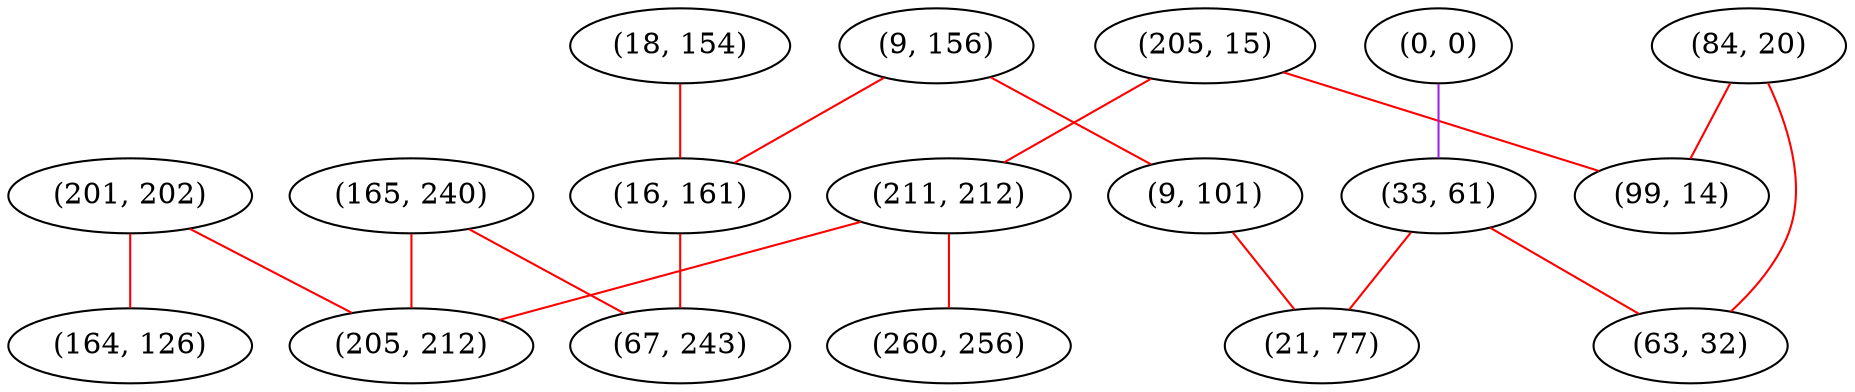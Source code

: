 graph "" {
"(201, 202)";
"(205, 15)";
"(165, 240)";
"(164, 126)";
"(211, 212)";
"(84, 20)";
"(9, 156)";
"(18, 154)";
"(16, 161)";
"(0, 0)";
"(67, 243)";
"(33, 61)";
"(9, 101)";
"(205, 212)";
"(63, 32)";
"(21, 77)";
"(99, 14)";
"(260, 256)";
"(201, 202)" -- "(205, 212)"  [color=red, key=0, weight=1];
"(201, 202)" -- "(164, 126)"  [color=red, key=0, weight=1];
"(205, 15)" -- "(211, 212)"  [color=red, key=0, weight=1];
"(205, 15)" -- "(99, 14)"  [color=red, key=0, weight=1];
"(165, 240)" -- "(205, 212)"  [color=red, key=0, weight=1];
"(165, 240)" -- "(67, 243)"  [color=red, key=0, weight=1];
"(211, 212)" -- "(205, 212)"  [color=red, key=0, weight=1];
"(211, 212)" -- "(260, 256)"  [color=red, key=0, weight=1];
"(84, 20)" -- "(63, 32)"  [color=red, key=0, weight=1];
"(84, 20)" -- "(99, 14)"  [color=red, key=0, weight=1];
"(9, 156)" -- "(16, 161)"  [color=red, key=0, weight=1];
"(9, 156)" -- "(9, 101)"  [color=red, key=0, weight=1];
"(18, 154)" -- "(16, 161)"  [color=red, key=0, weight=1];
"(16, 161)" -- "(67, 243)"  [color=red, key=0, weight=1];
"(0, 0)" -- "(33, 61)"  [color=purple, key=0, weight=4];
"(33, 61)" -- "(63, 32)"  [color=red, key=0, weight=1];
"(33, 61)" -- "(21, 77)"  [color=red, key=0, weight=1];
"(9, 101)" -- "(21, 77)"  [color=red, key=0, weight=1];
}
